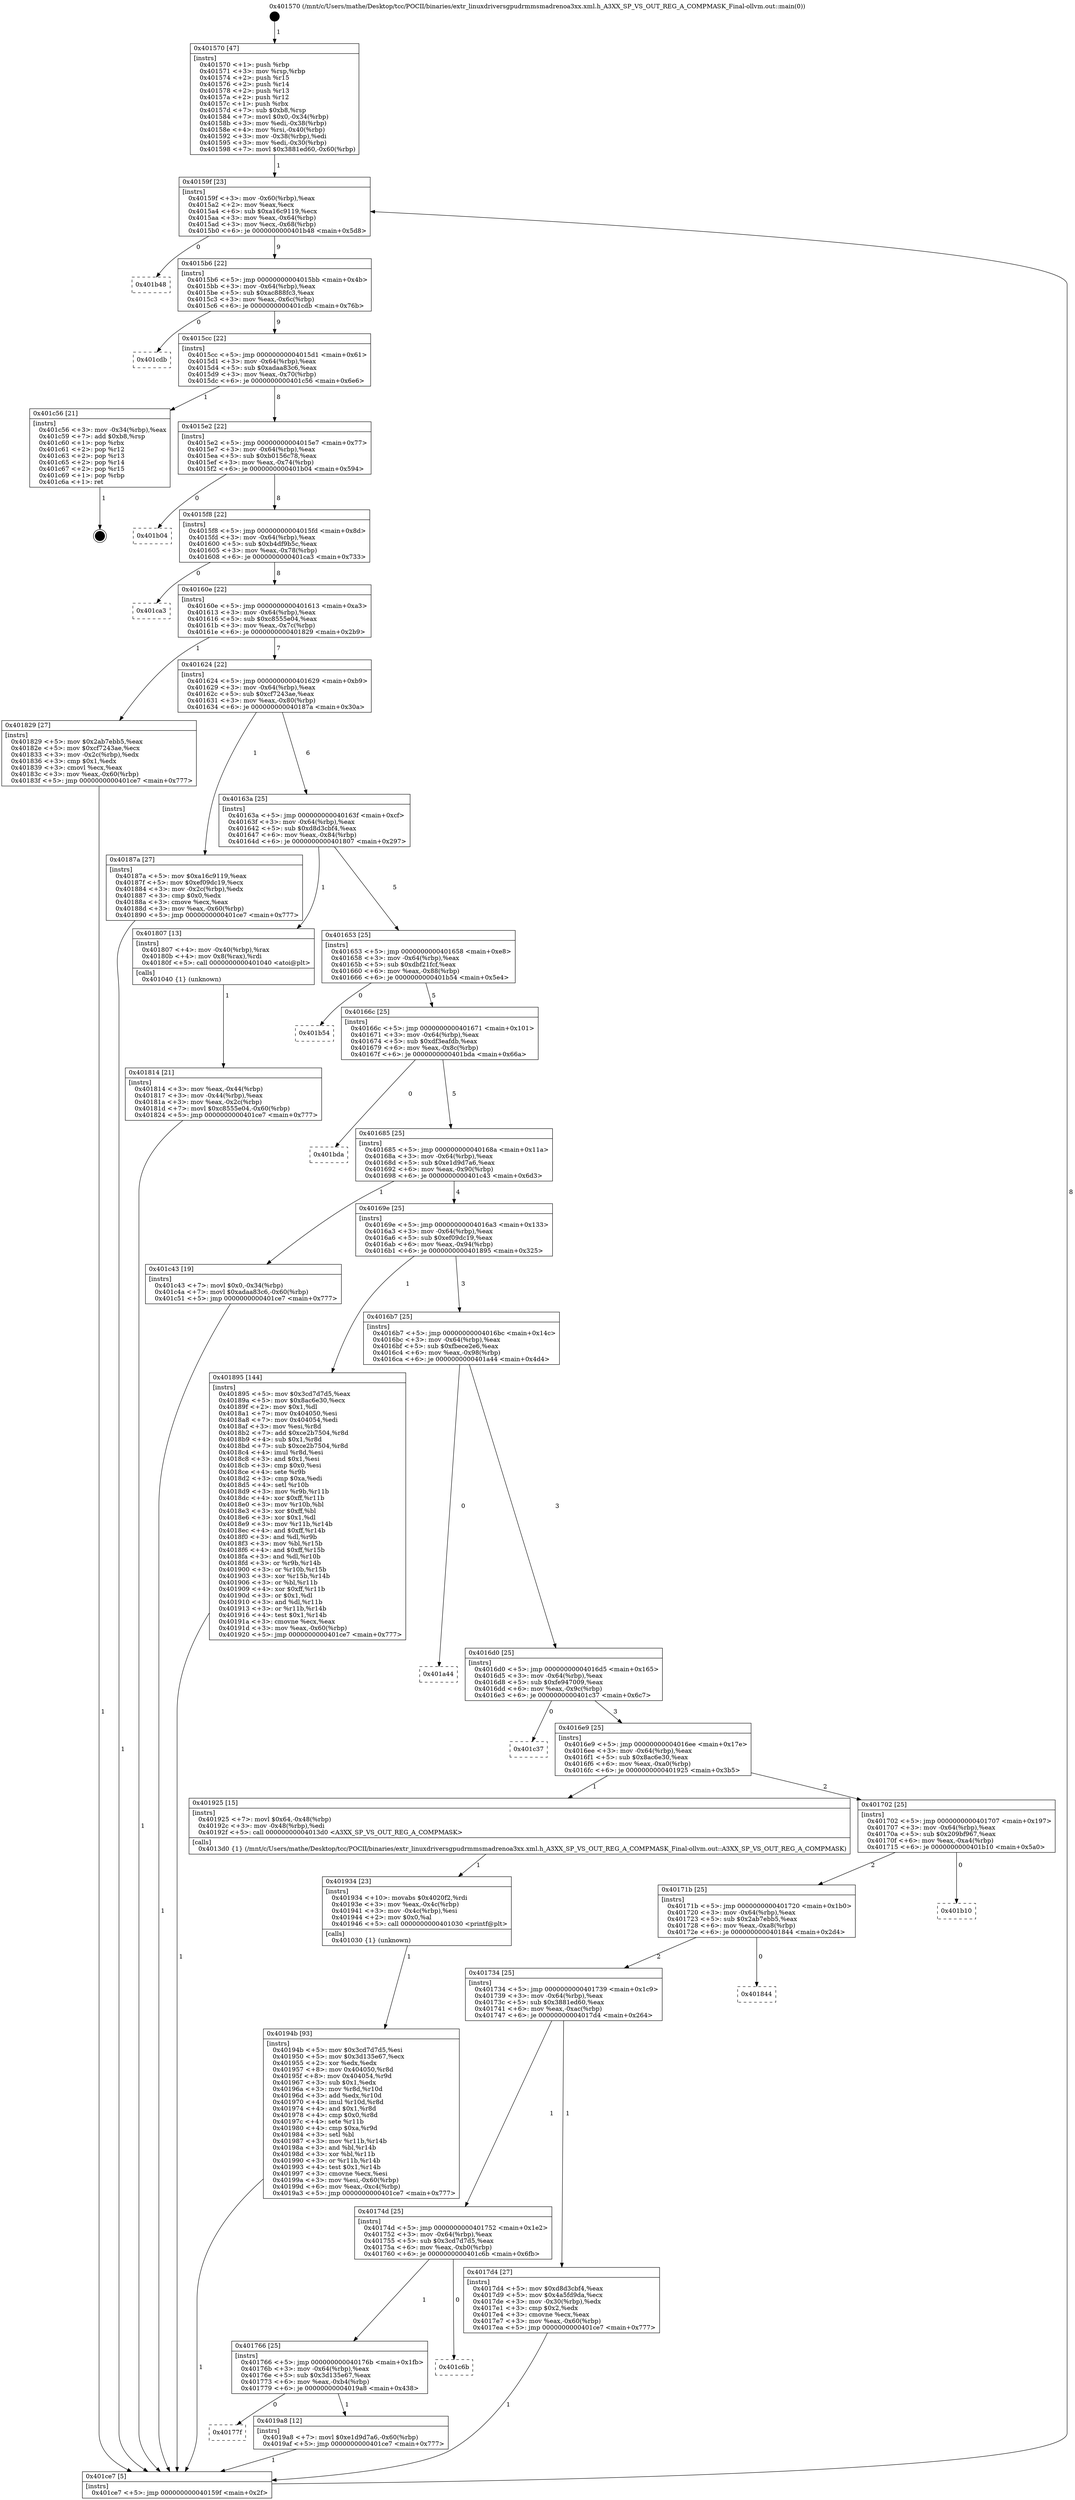 digraph "0x401570" {
  label = "0x401570 (/mnt/c/Users/mathe/Desktop/tcc/POCII/binaries/extr_linuxdriversgpudrmmsmadrenoa3xx.xml.h_A3XX_SP_VS_OUT_REG_A_COMPMASK_Final-ollvm.out::main(0))"
  labelloc = "t"
  node[shape=record]

  Entry [label="",width=0.3,height=0.3,shape=circle,fillcolor=black,style=filled]
  "0x40159f" [label="{
     0x40159f [23]\l
     | [instrs]\l
     &nbsp;&nbsp;0x40159f \<+3\>: mov -0x60(%rbp),%eax\l
     &nbsp;&nbsp;0x4015a2 \<+2\>: mov %eax,%ecx\l
     &nbsp;&nbsp;0x4015a4 \<+6\>: sub $0xa16c9119,%ecx\l
     &nbsp;&nbsp;0x4015aa \<+3\>: mov %eax,-0x64(%rbp)\l
     &nbsp;&nbsp;0x4015ad \<+3\>: mov %ecx,-0x68(%rbp)\l
     &nbsp;&nbsp;0x4015b0 \<+6\>: je 0000000000401b48 \<main+0x5d8\>\l
  }"]
  "0x401b48" [label="{
     0x401b48\l
  }", style=dashed]
  "0x4015b6" [label="{
     0x4015b6 [22]\l
     | [instrs]\l
     &nbsp;&nbsp;0x4015b6 \<+5\>: jmp 00000000004015bb \<main+0x4b\>\l
     &nbsp;&nbsp;0x4015bb \<+3\>: mov -0x64(%rbp),%eax\l
     &nbsp;&nbsp;0x4015be \<+5\>: sub $0xac888fc3,%eax\l
     &nbsp;&nbsp;0x4015c3 \<+3\>: mov %eax,-0x6c(%rbp)\l
     &nbsp;&nbsp;0x4015c6 \<+6\>: je 0000000000401cdb \<main+0x76b\>\l
  }"]
  Exit [label="",width=0.3,height=0.3,shape=circle,fillcolor=black,style=filled,peripheries=2]
  "0x401cdb" [label="{
     0x401cdb\l
  }", style=dashed]
  "0x4015cc" [label="{
     0x4015cc [22]\l
     | [instrs]\l
     &nbsp;&nbsp;0x4015cc \<+5\>: jmp 00000000004015d1 \<main+0x61\>\l
     &nbsp;&nbsp;0x4015d1 \<+3\>: mov -0x64(%rbp),%eax\l
     &nbsp;&nbsp;0x4015d4 \<+5\>: sub $0xadaa83c6,%eax\l
     &nbsp;&nbsp;0x4015d9 \<+3\>: mov %eax,-0x70(%rbp)\l
     &nbsp;&nbsp;0x4015dc \<+6\>: je 0000000000401c56 \<main+0x6e6\>\l
  }"]
  "0x40177f" [label="{
     0x40177f\l
  }", style=dashed]
  "0x401c56" [label="{
     0x401c56 [21]\l
     | [instrs]\l
     &nbsp;&nbsp;0x401c56 \<+3\>: mov -0x34(%rbp),%eax\l
     &nbsp;&nbsp;0x401c59 \<+7\>: add $0xb8,%rsp\l
     &nbsp;&nbsp;0x401c60 \<+1\>: pop %rbx\l
     &nbsp;&nbsp;0x401c61 \<+2\>: pop %r12\l
     &nbsp;&nbsp;0x401c63 \<+2\>: pop %r13\l
     &nbsp;&nbsp;0x401c65 \<+2\>: pop %r14\l
     &nbsp;&nbsp;0x401c67 \<+2\>: pop %r15\l
     &nbsp;&nbsp;0x401c69 \<+1\>: pop %rbp\l
     &nbsp;&nbsp;0x401c6a \<+1\>: ret\l
  }"]
  "0x4015e2" [label="{
     0x4015e2 [22]\l
     | [instrs]\l
     &nbsp;&nbsp;0x4015e2 \<+5\>: jmp 00000000004015e7 \<main+0x77\>\l
     &nbsp;&nbsp;0x4015e7 \<+3\>: mov -0x64(%rbp),%eax\l
     &nbsp;&nbsp;0x4015ea \<+5\>: sub $0xb0156c78,%eax\l
     &nbsp;&nbsp;0x4015ef \<+3\>: mov %eax,-0x74(%rbp)\l
     &nbsp;&nbsp;0x4015f2 \<+6\>: je 0000000000401b04 \<main+0x594\>\l
  }"]
  "0x4019a8" [label="{
     0x4019a8 [12]\l
     | [instrs]\l
     &nbsp;&nbsp;0x4019a8 \<+7\>: movl $0xe1d9d7a6,-0x60(%rbp)\l
     &nbsp;&nbsp;0x4019af \<+5\>: jmp 0000000000401ce7 \<main+0x777\>\l
  }"]
  "0x401b04" [label="{
     0x401b04\l
  }", style=dashed]
  "0x4015f8" [label="{
     0x4015f8 [22]\l
     | [instrs]\l
     &nbsp;&nbsp;0x4015f8 \<+5\>: jmp 00000000004015fd \<main+0x8d\>\l
     &nbsp;&nbsp;0x4015fd \<+3\>: mov -0x64(%rbp),%eax\l
     &nbsp;&nbsp;0x401600 \<+5\>: sub $0xb4df9b5c,%eax\l
     &nbsp;&nbsp;0x401605 \<+3\>: mov %eax,-0x78(%rbp)\l
     &nbsp;&nbsp;0x401608 \<+6\>: je 0000000000401ca3 \<main+0x733\>\l
  }"]
  "0x401766" [label="{
     0x401766 [25]\l
     | [instrs]\l
     &nbsp;&nbsp;0x401766 \<+5\>: jmp 000000000040176b \<main+0x1fb\>\l
     &nbsp;&nbsp;0x40176b \<+3\>: mov -0x64(%rbp),%eax\l
     &nbsp;&nbsp;0x40176e \<+5\>: sub $0x3d135e67,%eax\l
     &nbsp;&nbsp;0x401773 \<+6\>: mov %eax,-0xb4(%rbp)\l
     &nbsp;&nbsp;0x401779 \<+6\>: je 00000000004019a8 \<main+0x438\>\l
  }"]
  "0x401ca3" [label="{
     0x401ca3\l
  }", style=dashed]
  "0x40160e" [label="{
     0x40160e [22]\l
     | [instrs]\l
     &nbsp;&nbsp;0x40160e \<+5\>: jmp 0000000000401613 \<main+0xa3\>\l
     &nbsp;&nbsp;0x401613 \<+3\>: mov -0x64(%rbp),%eax\l
     &nbsp;&nbsp;0x401616 \<+5\>: sub $0xc8555e04,%eax\l
     &nbsp;&nbsp;0x40161b \<+3\>: mov %eax,-0x7c(%rbp)\l
     &nbsp;&nbsp;0x40161e \<+6\>: je 0000000000401829 \<main+0x2b9\>\l
  }"]
  "0x401c6b" [label="{
     0x401c6b\l
  }", style=dashed]
  "0x401829" [label="{
     0x401829 [27]\l
     | [instrs]\l
     &nbsp;&nbsp;0x401829 \<+5\>: mov $0x2ab7ebb5,%eax\l
     &nbsp;&nbsp;0x40182e \<+5\>: mov $0xcf7243ae,%ecx\l
     &nbsp;&nbsp;0x401833 \<+3\>: mov -0x2c(%rbp),%edx\l
     &nbsp;&nbsp;0x401836 \<+3\>: cmp $0x1,%edx\l
     &nbsp;&nbsp;0x401839 \<+3\>: cmovl %ecx,%eax\l
     &nbsp;&nbsp;0x40183c \<+3\>: mov %eax,-0x60(%rbp)\l
     &nbsp;&nbsp;0x40183f \<+5\>: jmp 0000000000401ce7 \<main+0x777\>\l
  }"]
  "0x401624" [label="{
     0x401624 [22]\l
     | [instrs]\l
     &nbsp;&nbsp;0x401624 \<+5\>: jmp 0000000000401629 \<main+0xb9\>\l
     &nbsp;&nbsp;0x401629 \<+3\>: mov -0x64(%rbp),%eax\l
     &nbsp;&nbsp;0x40162c \<+5\>: sub $0xcf7243ae,%eax\l
     &nbsp;&nbsp;0x401631 \<+3\>: mov %eax,-0x80(%rbp)\l
     &nbsp;&nbsp;0x401634 \<+6\>: je 000000000040187a \<main+0x30a\>\l
  }"]
  "0x40194b" [label="{
     0x40194b [93]\l
     | [instrs]\l
     &nbsp;&nbsp;0x40194b \<+5\>: mov $0x3cd7d7d5,%esi\l
     &nbsp;&nbsp;0x401950 \<+5\>: mov $0x3d135e67,%ecx\l
     &nbsp;&nbsp;0x401955 \<+2\>: xor %edx,%edx\l
     &nbsp;&nbsp;0x401957 \<+8\>: mov 0x404050,%r8d\l
     &nbsp;&nbsp;0x40195f \<+8\>: mov 0x404054,%r9d\l
     &nbsp;&nbsp;0x401967 \<+3\>: sub $0x1,%edx\l
     &nbsp;&nbsp;0x40196a \<+3\>: mov %r8d,%r10d\l
     &nbsp;&nbsp;0x40196d \<+3\>: add %edx,%r10d\l
     &nbsp;&nbsp;0x401970 \<+4\>: imul %r10d,%r8d\l
     &nbsp;&nbsp;0x401974 \<+4\>: and $0x1,%r8d\l
     &nbsp;&nbsp;0x401978 \<+4\>: cmp $0x0,%r8d\l
     &nbsp;&nbsp;0x40197c \<+4\>: sete %r11b\l
     &nbsp;&nbsp;0x401980 \<+4\>: cmp $0xa,%r9d\l
     &nbsp;&nbsp;0x401984 \<+3\>: setl %bl\l
     &nbsp;&nbsp;0x401987 \<+3\>: mov %r11b,%r14b\l
     &nbsp;&nbsp;0x40198a \<+3\>: and %bl,%r14b\l
     &nbsp;&nbsp;0x40198d \<+3\>: xor %bl,%r11b\l
     &nbsp;&nbsp;0x401990 \<+3\>: or %r11b,%r14b\l
     &nbsp;&nbsp;0x401993 \<+4\>: test $0x1,%r14b\l
     &nbsp;&nbsp;0x401997 \<+3\>: cmovne %ecx,%esi\l
     &nbsp;&nbsp;0x40199a \<+3\>: mov %esi,-0x60(%rbp)\l
     &nbsp;&nbsp;0x40199d \<+6\>: mov %eax,-0xc4(%rbp)\l
     &nbsp;&nbsp;0x4019a3 \<+5\>: jmp 0000000000401ce7 \<main+0x777\>\l
  }"]
  "0x40187a" [label="{
     0x40187a [27]\l
     | [instrs]\l
     &nbsp;&nbsp;0x40187a \<+5\>: mov $0xa16c9119,%eax\l
     &nbsp;&nbsp;0x40187f \<+5\>: mov $0xef09dc19,%ecx\l
     &nbsp;&nbsp;0x401884 \<+3\>: mov -0x2c(%rbp),%edx\l
     &nbsp;&nbsp;0x401887 \<+3\>: cmp $0x0,%edx\l
     &nbsp;&nbsp;0x40188a \<+3\>: cmove %ecx,%eax\l
     &nbsp;&nbsp;0x40188d \<+3\>: mov %eax,-0x60(%rbp)\l
     &nbsp;&nbsp;0x401890 \<+5\>: jmp 0000000000401ce7 \<main+0x777\>\l
  }"]
  "0x40163a" [label="{
     0x40163a [25]\l
     | [instrs]\l
     &nbsp;&nbsp;0x40163a \<+5\>: jmp 000000000040163f \<main+0xcf\>\l
     &nbsp;&nbsp;0x40163f \<+3\>: mov -0x64(%rbp),%eax\l
     &nbsp;&nbsp;0x401642 \<+5\>: sub $0xd8d3cbf4,%eax\l
     &nbsp;&nbsp;0x401647 \<+6\>: mov %eax,-0x84(%rbp)\l
     &nbsp;&nbsp;0x40164d \<+6\>: je 0000000000401807 \<main+0x297\>\l
  }"]
  "0x401934" [label="{
     0x401934 [23]\l
     | [instrs]\l
     &nbsp;&nbsp;0x401934 \<+10\>: movabs $0x4020f2,%rdi\l
     &nbsp;&nbsp;0x40193e \<+3\>: mov %eax,-0x4c(%rbp)\l
     &nbsp;&nbsp;0x401941 \<+3\>: mov -0x4c(%rbp),%esi\l
     &nbsp;&nbsp;0x401944 \<+2\>: mov $0x0,%al\l
     &nbsp;&nbsp;0x401946 \<+5\>: call 0000000000401030 \<printf@plt\>\l
     | [calls]\l
     &nbsp;&nbsp;0x401030 \{1\} (unknown)\l
  }"]
  "0x401807" [label="{
     0x401807 [13]\l
     | [instrs]\l
     &nbsp;&nbsp;0x401807 \<+4\>: mov -0x40(%rbp),%rax\l
     &nbsp;&nbsp;0x40180b \<+4\>: mov 0x8(%rax),%rdi\l
     &nbsp;&nbsp;0x40180f \<+5\>: call 0000000000401040 \<atoi@plt\>\l
     | [calls]\l
     &nbsp;&nbsp;0x401040 \{1\} (unknown)\l
  }"]
  "0x401653" [label="{
     0x401653 [25]\l
     | [instrs]\l
     &nbsp;&nbsp;0x401653 \<+5\>: jmp 0000000000401658 \<main+0xe8\>\l
     &nbsp;&nbsp;0x401658 \<+3\>: mov -0x64(%rbp),%eax\l
     &nbsp;&nbsp;0x40165b \<+5\>: sub $0xdbf21fcf,%eax\l
     &nbsp;&nbsp;0x401660 \<+6\>: mov %eax,-0x88(%rbp)\l
     &nbsp;&nbsp;0x401666 \<+6\>: je 0000000000401b54 \<main+0x5e4\>\l
  }"]
  "0x401814" [label="{
     0x401814 [21]\l
     | [instrs]\l
     &nbsp;&nbsp;0x401814 \<+3\>: mov %eax,-0x44(%rbp)\l
     &nbsp;&nbsp;0x401817 \<+3\>: mov -0x44(%rbp),%eax\l
     &nbsp;&nbsp;0x40181a \<+3\>: mov %eax,-0x2c(%rbp)\l
     &nbsp;&nbsp;0x40181d \<+7\>: movl $0xc8555e04,-0x60(%rbp)\l
     &nbsp;&nbsp;0x401824 \<+5\>: jmp 0000000000401ce7 \<main+0x777\>\l
  }"]
  "0x401b54" [label="{
     0x401b54\l
  }", style=dashed]
  "0x40166c" [label="{
     0x40166c [25]\l
     | [instrs]\l
     &nbsp;&nbsp;0x40166c \<+5\>: jmp 0000000000401671 \<main+0x101\>\l
     &nbsp;&nbsp;0x401671 \<+3\>: mov -0x64(%rbp),%eax\l
     &nbsp;&nbsp;0x401674 \<+5\>: sub $0xdf3eafdb,%eax\l
     &nbsp;&nbsp;0x401679 \<+6\>: mov %eax,-0x8c(%rbp)\l
     &nbsp;&nbsp;0x40167f \<+6\>: je 0000000000401bda \<main+0x66a\>\l
  }"]
  "0x401570" [label="{
     0x401570 [47]\l
     | [instrs]\l
     &nbsp;&nbsp;0x401570 \<+1\>: push %rbp\l
     &nbsp;&nbsp;0x401571 \<+3\>: mov %rsp,%rbp\l
     &nbsp;&nbsp;0x401574 \<+2\>: push %r15\l
     &nbsp;&nbsp;0x401576 \<+2\>: push %r14\l
     &nbsp;&nbsp;0x401578 \<+2\>: push %r13\l
     &nbsp;&nbsp;0x40157a \<+2\>: push %r12\l
     &nbsp;&nbsp;0x40157c \<+1\>: push %rbx\l
     &nbsp;&nbsp;0x40157d \<+7\>: sub $0xb8,%rsp\l
     &nbsp;&nbsp;0x401584 \<+7\>: movl $0x0,-0x34(%rbp)\l
     &nbsp;&nbsp;0x40158b \<+3\>: mov %edi,-0x38(%rbp)\l
     &nbsp;&nbsp;0x40158e \<+4\>: mov %rsi,-0x40(%rbp)\l
     &nbsp;&nbsp;0x401592 \<+3\>: mov -0x38(%rbp),%edi\l
     &nbsp;&nbsp;0x401595 \<+3\>: mov %edi,-0x30(%rbp)\l
     &nbsp;&nbsp;0x401598 \<+7\>: movl $0x3881ed60,-0x60(%rbp)\l
  }"]
  "0x401bda" [label="{
     0x401bda\l
  }", style=dashed]
  "0x401685" [label="{
     0x401685 [25]\l
     | [instrs]\l
     &nbsp;&nbsp;0x401685 \<+5\>: jmp 000000000040168a \<main+0x11a\>\l
     &nbsp;&nbsp;0x40168a \<+3\>: mov -0x64(%rbp),%eax\l
     &nbsp;&nbsp;0x40168d \<+5\>: sub $0xe1d9d7a6,%eax\l
     &nbsp;&nbsp;0x401692 \<+6\>: mov %eax,-0x90(%rbp)\l
     &nbsp;&nbsp;0x401698 \<+6\>: je 0000000000401c43 \<main+0x6d3\>\l
  }"]
  "0x401ce7" [label="{
     0x401ce7 [5]\l
     | [instrs]\l
     &nbsp;&nbsp;0x401ce7 \<+5\>: jmp 000000000040159f \<main+0x2f\>\l
  }"]
  "0x401c43" [label="{
     0x401c43 [19]\l
     | [instrs]\l
     &nbsp;&nbsp;0x401c43 \<+7\>: movl $0x0,-0x34(%rbp)\l
     &nbsp;&nbsp;0x401c4a \<+7\>: movl $0xadaa83c6,-0x60(%rbp)\l
     &nbsp;&nbsp;0x401c51 \<+5\>: jmp 0000000000401ce7 \<main+0x777\>\l
  }"]
  "0x40169e" [label="{
     0x40169e [25]\l
     | [instrs]\l
     &nbsp;&nbsp;0x40169e \<+5\>: jmp 00000000004016a3 \<main+0x133\>\l
     &nbsp;&nbsp;0x4016a3 \<+3\>: mov -0x64(%rbp),%eax\l
     &nbsp;&nbsp;0x4016a6 \<+5\>: sub $0xef09dc19,%eax\l
     &nbsp;&nbsp;0x4016ab \<+6\>: mov %eax,-0x94(%rbp)\l
     &nbsp;&nbsp;0x4016b1 \<+6\>: je 0000000000401895 \<main+0x325\>\l
  }"]
  "0x40174d" [label="{
     0x40174d [25]\l
     | [instrs]\l
     &nbsp;&nbsp;0x40174d \<+5\>: jmp 0000000000401752 \<main+0x1e2\>\l
     &nbsp;&nbsp;0x401752 \<+3\>: mov -0x64(%rbp),%eax\l
     &nbsp;&nbsp;0x401755 \<+5\>: sub $0x3cd7d7d5,%eax\l
     &nbsp;&nbsp;0x40175a \<+6\>: mov %eax,-0xb0(%rbp)\l
     &nbsp;&nbsp;0x401760 \<+6\>: je 0000000000401c6b \<main+0x6fb\>\l
  }"]
  "0x401895" [label="{
     0x401895 [144]\l
     | [instrs]\l
     &nbsp;&nbsp;0x401895 \<+5\>: mov $0x3cd7d7d5,%eax\l
     &nbsp;&nbsp;0x40189a \<+5\>: mov $0x8ac6e30,%ecx\l
     &nbsp;&nbsp;0x40189f \<+2\>: mov $0x1,%dl\l
     &nbsp;&nbsp;0x4018a1 \<+7\>: mov 0x404050,%esi\l
     &nbsp;&nbsp;0x4018a8 \<+7\>: mov 0x404054,%edi\l
     &nbsp;&nbsp;0x4018af \<+3\>: mov %esi,%r8d\l
     &nbsp;&nbsp;0x4018b2 \<+7\>: add $0xce2b7504,%r8d\l
     &nbsp;&nbsp;0x4018b9 \<+4\>: sub $0x1,%r8d\l
     &nbsp;&nbsp;0x4018bd \<+7\>: sub $0xce2b7504,%r8d\l
     &nbsp;&nbsp;0x4018c4 \<+4\>: imul %r8d,%esi\l
     &nbsp;&nbsp;0x4018c8 \<+3\>: and $0x1,%esi\l
     &nbsp;&nbsp;0x4018cb \<+3\>: cmp $0x0,%esi\l
     &nbsp;&nbsp;0x4018ce \<+4\>: sete %r9b\l
     &nbsp;&nbsp;0x4018d2 \<+3\>: cmp $0xa,%edi\l
     &nbsp;&nbsp;0x4018d5 \<+4\>: setl %r10b\l
     &nbsp;&nbsp;0x4018d9 \<+3\>: mov %r9b,%r11b\l
     &nbsp;&nbsp;0x4018dc \<+4\>: xor $0xff,%r11b\l
     &nbsp;&nbsp;0x4018e0 \<+3\>: mov %r10b,%bl\l
     &nbsp;&nbsp;0x4018e3 \<+3\>: xor $0xff,%bl\l
     &nbsp;&nbsp;0x4018e6 \<+3\>: xor $0x1,%dl\l
     &nbsp;&nbsp;0x4018e9 \<+3\>: mov %r11b,%r14b\l
     &nbsp;&nbsp;0x4018ec \<+4\>: and $0xff,%r14b\l
     &nbsp;&nbsp;0x4018f0 \<+3\>: and %dl,%r9b\l
     &nbsp;&nbsp;0x4018f3 \<+3\>: mov %bl,%r15b\l
     &nbsp;&nbsp;0x4018f6 \<+4\>: and $0xff,%r15b\l
     &nbsp;&nbsp;0x4018fa \<+3\>: and %dl,%r10b\l
     &nbsp;&nbsp;0x4018fd \<+3\>: or %r9b,%r14b\l
     &nbsp;&nbsp;0x401900 \<+3\>: or %r10b,%r15b\l
     &nbsp;&nbsp;0x401903 \<+3\>: xor %r15b,%r14b\l
     &nbsp;&nbsp;0x401906 \<+3\>: or %bl,%r11b\l
     &nbsp;&nbsp;0x401909 \<+4\>: xor $0xff,%r11b\l
     &nbsp;&nbsp;0x40190d \<+3\>: or $0x1,%dl\l
     &nbsp;&nbsp;0x401910 \<+3\>: and %dl,%r11b\l
     &nbsp;&nbsp;0x401913 \<+3\>: or %r11b,%r14b\l
     &nbsp;&nbsp;0x401916 \<+4\>: test $0x1,%r14b\l
     &nbsp;&nbsp;0x40191a \<+3\>: cmovne %ecx,%eax\l
     &nbsp;&nbsp;0x40191d \<+3\>: mov %eax,-0x60(%rbp)\l
     &nbsp;&nbsp;0x401920 \<+5\>: jmp 0000000000401ce7 \<main+0x777\>\l
  }"]
  "0x4016b7" [label="{
     0x4016b7 [25]\l
     | [instrs]\l
     &nbsp;&nbsp;0x4016b7 \<+5\>: jmp 00000000004016bc \<main+0x14c\>\l
     &nbsp;&nbsp;0x4016bc \<+3\>: mov -0x64(%rbp),%eax\l
     &nbsp;&nbsp;0x4016bf \<+5\>: sub $0xfbece2e6,%eax\l
     &nbsp;&nbsp;0x4016c4 \<+6\>: mov %eax,-0x98(%rbp)\l
     &nbsp;&nbsp;0x4016ca \<+6\>: je 0000000000401a44 \<main+0x4d4\>\l
  }"]
  "0x4017d4" [label="{
     0x4017d4 [27]\l
     | [instrs]\l
     &nbsp;&nbsp;0x4017d4 \<+5\>: mov $0xd8d3cbf4,%eax\l
     &nbsp;&nbsp;0x4017d9 \<+5\>: mov $0x4a5fd9da,%ecx\l
     &nbsp;&nbsp;0x4017de \<+3\>: mov -0x30(%rbp),%edx\l
     &nbsp;&nbsp;0x4017e1 \<+3\>: cmp $0x2,%edx\l
     &nbsp;&nbsp;0x4017e4 \<+3\>: cmovne %ecx,%eax\l
     &nbsp;&nbsp;0x4017e7 \<+3\>: mov %eax,-0x60(%rbp)\l
     &nbsp;&nbsp;0x4017ea \<+5\>: jmp 0000000000401ce7 \<main+0x777\>\l
  }"]
  "0x401a44" [label="{
     0x401a44\l
  }", style=dashed]
  "0x4016d0" [label="{
     0x4016d0 [25]\l
     | [instrs]\l
     &nbsp;&nbsp;0x4016d0 \<+5\>: jmp 00000000004016d5 \<main+0x165\>\l
     &nbsp;&nbsp;0x4016d5 \<+3\>: mov -0x64(%rbp),%eax\l
     &nbsp;&nbsp;0x4016d8 \<+5\>: sub $0xfe947009,%eax\l
     &nbsp;&nbsp;0x4016dd \<+6\>: mov %eax,-0x9c(%rbp)\l
     &nbsp;&nbsp;0x4016e3 \<+6\>: je 0000000000401c37 \<main+0x6c7\>\l
  }"]
  "0x401734" [label="{
     0x401734 [25]\l
     | [instrs]\l
     &nbsp;&nbsp;0x401734 \<+5\>: jmp 0000000000401739 \<main+0x1c9\>\l
     &nbsp;&nbsp;0x401739 \<+3\>: mov -0x64(%rbp),%eax\l
     &nbsp;&nbsp;0x40173c \<+5\>: sub $0x3881ed60,%eax\l
     &nbsp;&nbsp;0x401741 \<+6\>: mov %eax,-0xac(%rbp)\l
     &nbsp;&nbsp;0x401747 \<+6\>: je 00000000004017d4 \<main+0x264\>\l
  }"]
  "0x401c37" [label="{
     0x401c37\l
  }", style=dashed]
  "0x4016e9" [label="{
     0x4016e9 [25]\l
     | [instrs]\l
     &nbsp;&nbsp;0x4016e9 \<+5\>: jmp 00000000004016ee \<main+0x17e\>\l
     &nbsp;&nbsp;0x4016ee \<+3\>: mov -0x64(%rbp),%eax\l
     &nbsp;&nbsp;0x4016f1 \<+5\>: sub $0x8ac6e30,%eax\l
     &nbsp;&nbsp;0x4016f6 \<+6\>: mov %eax,-0xa0(%rbp)\l
     &nbsp;&nbsp;0x4016fc \<+6\>: je 0000000000401925 \<main+0x3b5\>\l
  }"]
  "0x401844" [label="{
     0x401844\l
  }", style=dashed]
  "0x401925" [label="{
     0x401925 [15]\l
     | [instrs]\l
     &nbsp;&nbsp;0x401925 \<+7\>: movl $0x64,-0x48(%rbp)\l
     &nbsp;&nbsp;0x40192c \<+3\>: mov -0x48(%rbp),%edi\l
     &nbsp;&nbsp;0x40192f \<+5\>: call 00000000004013d0 \<A3XX_SP_VS_OUT_REG_A_COMPMASK\>\l
     | [calls]\l
     &nbsp;&nbsp;0x4013d0 \{1\} (/mnt/c/Users/mathe/Desktop/tcc/POCII/binaries/extr_linuxdriversgpudrmmsmadrenoa3xx.xml.h_A3XX_SP_VS_OUT_REG_A_COMPMASK_Final-ollvm.out::A3XX_SP_VS_OUT_REG_A_COMPMASK)\l
  }"]
  "0x401702" [label="{
     0x401702 [25]\l
     | [instrs]\l
     &nbsp;&nbsp;0x401702 \<+5\>: jmp 0000000000401707 \<main+0x197\>\l
     &nbsp;&nbsp;0x401707 \<+3\>: mov -0x64(%rbp),%eax\l
     &nbsp;&nbsp;0x40170a \<+5\>: sub $0x209bf967,%eax\l
     &nbsp;&nbsp;0x40170f \<+6\>: mov %eax,-0xa4(%rbp)\l
     &nbsp;&nbsp;0x401715 \<+6\>: je 0000000000401b10 \<main+0x5a0\>\l
  }"]
  "0x40171b" [label="{
     0x40171b [25]\l
     | [instrs]\l
     &nbsp;&nbsp;0x40171b \<+5\>: jmp 0000000000401720 \<main+0x1b0\>\l
     &nbsp;&nbsp;0x401720 \<+3\>: mov -0x64(%rbp),%eax\l
     &nbsp;&nbsp;0x401723 \<+5\>: sub $0x2ab7ebb5,%eax\l
     &nbsp;&nbsp;0x401728 \<+6\>: mov %eax,-0xa8(%rbp)\l
     &nbsp;&nbsp;0x40172e \<+6\>: je 0000000000401844 \<main+0x2d4\>\l
  }"]
  "0x401b10" [label="{
     0x401b10\l
  }", style=dashed]
  Entry -> "0x401570" [label=" 1"]
  "0x40159f" -> "0x401b48" [label=" 0"]
  "0x40159f" -> "0x4015b6" [label=" 9"]
  "0x401c56" -> Exit [label=" 1"]
  "0x4015b6" -> "0x401cdb" [label=" 0"]
  "0x4015b6" -> "0x4015cc" [label=" 9"]
  "0x401c43" -> "0x401ce7" [label=" 1"]
  "0x4015cc" -> "0x401c56" [label=" 1"]
  "0x4015cc" -> "0x4015e2" [label=" 8"]
  "0x4019a8" -> "0x401ce7" [label=" 1"]
  "0x4015e2" -> "0x401b04" [label=" 0"]
  "0x4015e2" -> "0x4015f8" [label=" 8"]
  "0x401766" -> "0x40177f" [label=" 0"]
  "0x4015f8" -> "0x401ca3" [label=" 0"]
  "0x4015f8" -> "0x40160e" [label=" 8"]
  "0x401766" -> "0x4019a8" [label=" 1"]
  "0x40160e" -> "0x401829" [label=" 1"]
  "0x40160e" -> "0x401624" [label=" 7"]
  "0x40174d" -> "0x401766" [label=" 1"]
  "0x401624" -> "0x40187a" [label=" 1"]
  "0x401624" -> "0x40163a" [label=" 6"]
  "0x40174d" -> "0x401c6b" [label=" 0"]
  "0x40163a" -> "0x401807" [label=" 1"]
  "0x40163a" -> "0x401653" [label=" 5"]
  "0x40194b" -> "0x401ce7" [label=" 1"]
  "0x401653" -> "0x401b54" [label=" 0"]
  "0x401653" -> "0x40166c" [label=" 5"]
  "0x401934" -> "0x40194b" [label=" 1"]
  "0x40166c" -> "0x401bda" [label=" 0"]
  "0x40166c" -> "0x401685" [label=" 5"]
  "0x401925" -> "0x401934" [label=" 1"]
  "0x401685" -> "0x401c43" [label=" 1"]
  "0x401685" -> "0x40169e" [label=" 4"]
  "0x401895" -> "0x401ce7" [label=" 1"]
  "0x40169e" -> "0x401895" [label=" 1"]
  "0x40169e" -> "0x4016b7" [label=" 3"]
  "0x40187a" -> "0x401ce7" [label=" 1"]
  "0x4016b7" -> "0x401a44" [label=" 0"]
  "0x4016b7" -> "0x4016d0" [label=" 3"]
  "0x401829" -> "0x401ce7" [label=" 1"]
  "0x4016d0" -> "0x401c37" [label=" 0"]
  "0x4016d0" -> "0x4016e9" [label=" 3"]
  "0x401807" -> "0x401814" [label=" 1"]
  "0x4016e9" -> "0x401925" [label=" 1"]
  "0x4016e9" -> "0x401702" [label=" 2"]
  "0x401ce7" -> "0x40159f" [label=" 8"]
  "0x401702" -> "0x401b10" [label=" 0"]
  "0x401702" -> "0x40171b" [label=" 2"]
  "0x401570" -> "0x40159f" [label=" 1"]
  "0x40171b" -> "0x401844" [label=" 0"]
  "0x40171b" -> "0x401734" [label=" 2"]
  "0x401814" -> "0x401ce7" [label=" 1"]
  "0x401734" -> "0x4017d4" [label=" 1"]
  "0x401734" -> "0x40174d" [label=" 1"]
  "0x4017d4" -> "0x401ce7" [label=" 1"]
}
